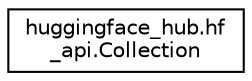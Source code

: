 digraph "Graphical Class Hierarchy"
{
 // LATEX_PDF_SIZE
  edge [fontname="Helvetica",fontsize="10",labelfontname="Helvetica",labelfontsize="10"];
  node [fontname="Helvetica",fontsize="10",shape=record];
  rankdir="LR";
  Node0 [label="huggingface_hub.hf\l_api.Collection",height=0.2,width=0.4,color="black", fillcolor="white", style="filled",URL="$classhuggingface__hub_1_1hf__api_1_1Collection.html",tooltip=" "];
}
